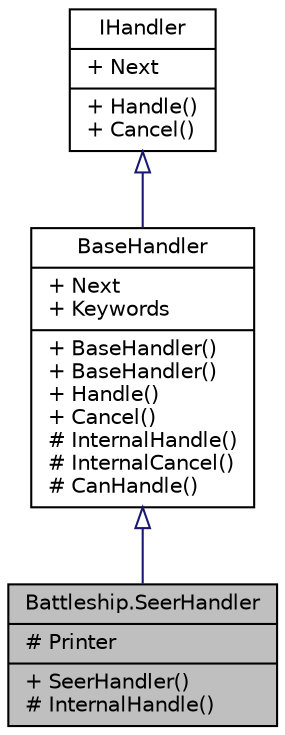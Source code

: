 digraph "Battleship.SeerHandler"
{
 // INTERACTIVE_SVG=YES
 // LATEX_PDF_SIZE
  edge [fontname="Helvetica",fontsize="10",labelfontname="Helvetica",labelfontsize="10"];
  node [fontname="Helvetica",fontsize="10",shape=record];
  Node1 [label="{Battleship.SeerHandler\n|# Printer\l|+ SeerHandler()\l# InternalHandle()\l}",height=0.2,width=0.4,color="black", fillcolor="grey75", style="filled", fontcolor="black",tooltip="Un \"handler\" del patrón Chain of Responsibility que implementa los comandos \"vidente\"...."];
  Node2 -> Node1 [dir="back",color="midnightblue",fontsize="10",style="solid",arrowtail="onormal",fontname="Helvetica"];
  Node2 [label="{BaseHandler\n|+ Next\l+ Keywords\l|+ BaseHandler()\l+ BaseHandler()\l+ Handle()\l+ Cancel()\l# InternalHandle()\l# InternalCancel()\l# CanHandle()\l}",height=0.2,width=0.4,color="black", fillcolor="white", style="filled",URL="$classBattleship_1_1BaseHandler.html",tooltip="Clase base para implementar el patrón Chain of Responsibility. En ese patrón se pasa un mensaje a tra..."];
  Node3 -> Node2 [dir="back",color="midnightblue",fontsize="10",style="solid",arrowtail="onormal",fontname="Helvetica"];
  Node3 [label="{IHandler\n|+ Next\l|+ Handle()\l+ Cancel()\l}",height=0.2,width=0.4,color="black", fillcolor="white", style="filled",URL="$interfaceBattleship_1_1IHandler.html",tooltip="Interfaz para implementar el patrón Chain of Responsibility. En ese patrón se pasa un mensaje a travé..."];
}
